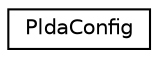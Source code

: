 digraph "Graphical Class Hierarchy"
{
  edge [fontname="Helvetica",fontsize="10",labelfontname="Helvetica",labelfontsize="10"];
  node [fontname="Helvetica",fontsize="10",shape=record];
  rankdir="LR";
  Node0 [label="PldaConfig",height=0.2,width=0.4,color="black", fillcolor="white", style="filled",URL="$structkaldi_1_1PldaConfig.html"];
}
